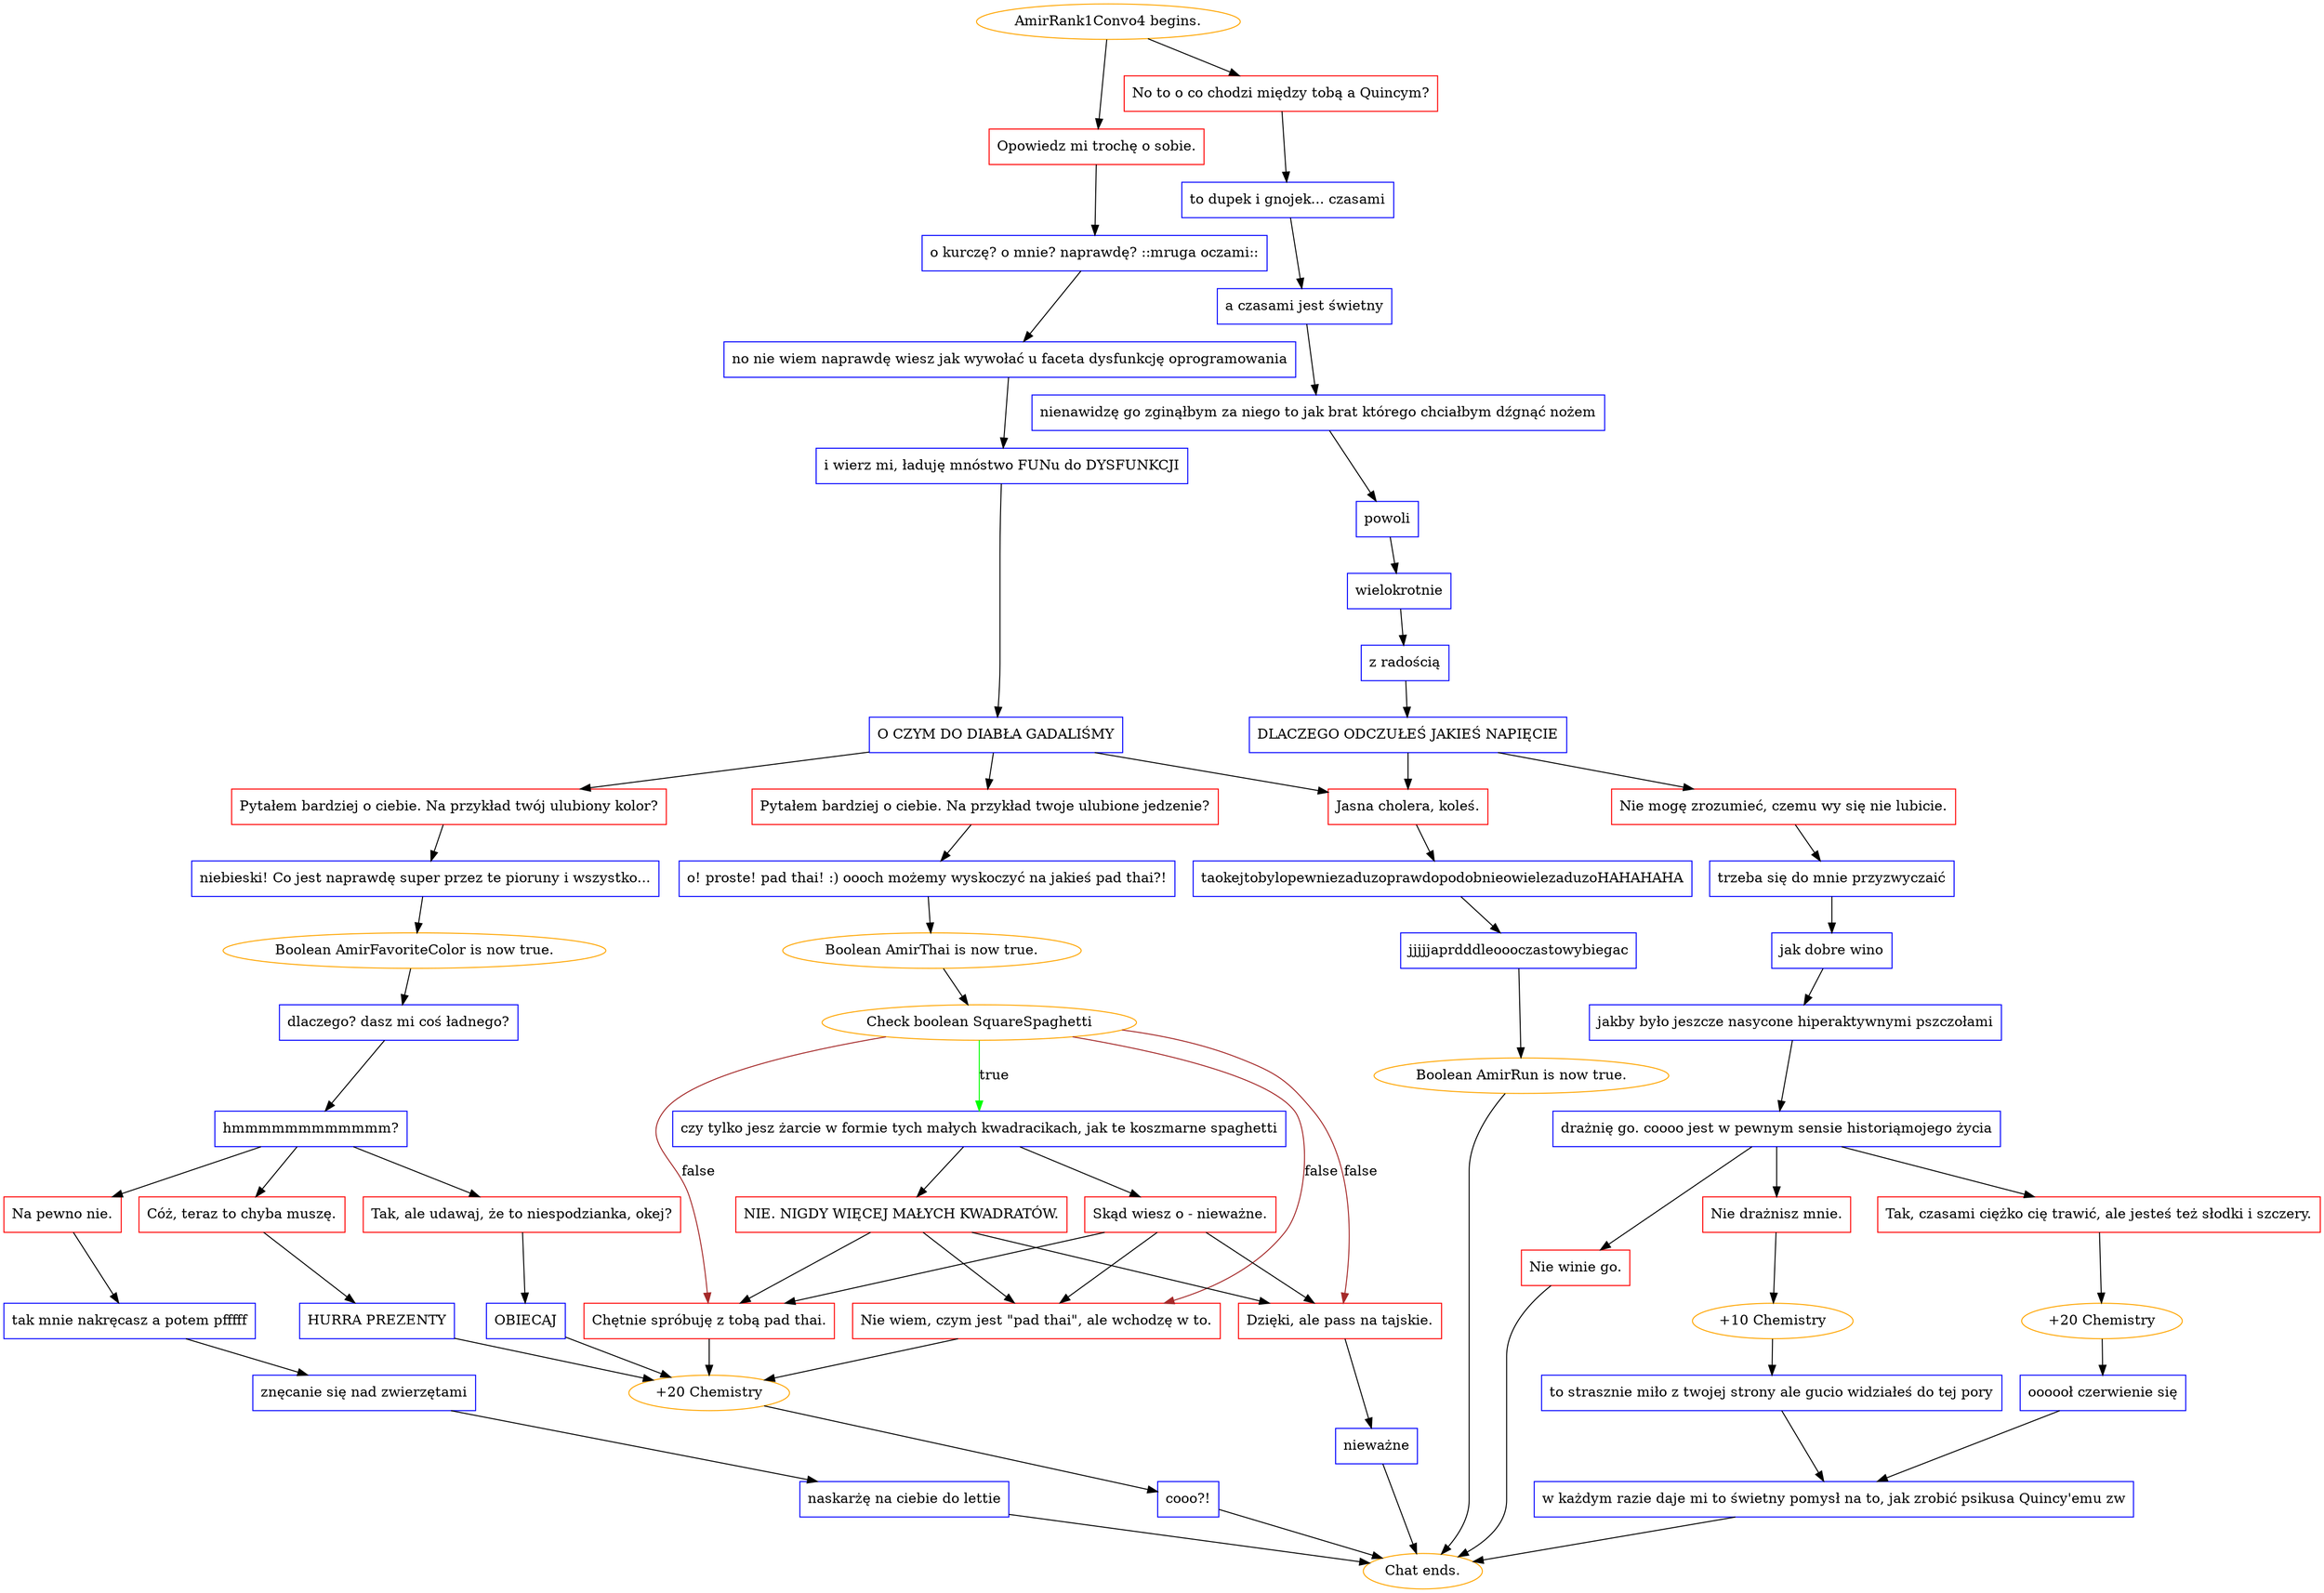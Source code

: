 digraph {
	"AmirRank1Convo4 begins." [color=orange];
		"AmirRank1Convo4 begins." -> j2607941059;
		"AmirRank1Convo4 begins." -> j3196194827;
	j2607941059 [label="No to o co chodzi między tobą a Quincym?",shape=box,color=red];
		j2607941059 -> j4139937108;
	j3196194827 [label="Opowiedz mi trochę o sobie.",shape=box,color=red];
		j3196194827 -> j771938115;
	j4139937108 [label="to dupek i gnojek... czasami",shape=box,color=blue];
		j4139937108 -> j3380803003;
	j771938115 [label="o kurczę? o mnie? naprawdę? ::mruga oczami::",shape=box,color=blue];
		j771938115 -> j2500972330;
	j3380803003 [label="a czasami jest świetny",shape=box,color=blue];
		j3380803003 -> j2013231322;
	j2500972330 [label="no nie wiem naprawdę wiesz jak wywołać u faceta dysfunkcję oprogramowania",shape=box,color=blue];
		j2500972330 -> j2445206943;
	j2013231322 [label="nienawidzę go zginąłbym za niego to jak brat którego chciałbym dźgnąć nożem",shape=box,color=blue];
		j2013231322 -> j4131991944;
	j2445206943 [label="i wierz mi, ładuję mnóstwo FUNu do DYSFUNKCJI",shape=box,color=blue];
		j2445206943 -> j2146212773;
	j4131991944 [label="powoli",shape=box,color=blue];
		j4131991944 -> j4008701419;
	j2146212773 [label="O CZYM DO DIABŁA GADALIŚMY",shape=box,color=blue];
		j2146212773 -> j1974454361;
		j2146212773 -> j3809952987;
		j2146212773 -> j3652743351;
	j4008701419 [label="wielokrotnie",shape=box,color=blue];
		j4008701419 -> j2165882389;
	j1974454361 [label="Jasna cholera, koleś.",shape=box,color=red];
		j1974454361 -> j2401962177;
	j3809952987 [label="Pytałem bardziej o ciebie. Na przykład twoje ulubione jedzenie?",shape=box,color=red];
		j3809952987 -> j117131444;
	j3652743351 [label="Pytałem bardziej o ciebie. Na przykład twój ulubiony kolor?",shape=box,color=red];
		j3652743351 -> j2381143550;
	j2165882389 [label="z radością",shape=box,color=blue];
		j2165882389 -> j3726904941;
	j2401962177 [label="taokejtobylopewniezaduzoprawdopodobnieowielezaduzoHAHAHAHA",shape=box,color=blue];
		j2401962177 -> j322627271;
	j117131444 [label="o! proste! pad thai! :) oooch możemy wyskoczyć na jakieś pad thai?!",shape=box,color=blue];
		j117131444 -> j1051665310;
	j2381143550 [label="niebieski! Co jest naprawdę super przez te pioruny i wszystko...",shape=box,color=blue];
		j2381143550 -> j3055563722;
	j3726904941 [label="DLACZEGO ODCZUŁEŚ JAKIEŚ NAPIĘCIE",shape=box,color=blue];
		j3726904941 -> j1023111605;
		j3726904941 -> j1974454361;
	j322627271 [label="jjjjjaprdddleoooczastowybiegac",shape=box,color=blue];
		j322627271 -> j1426220801;
	j1051665310 [label="Boolean AmirThai is now true.",color=orange];
		j1051665310 -> j1549996540;
	j3055563722 [label="Boolean AmirFavoriteColor is now true.",color=orange];
		j3055563722 -> j1811811579;
	j1023111605 [label="Nie mogę zrozumieć, czemu wy się nie lubicie.",shape=box,color=red];
		j1023111605 -> j3857136410;
	j1426220801 [label="Boolean AmirRun is now true.",color=orange];
		j1426220801 -> "Chat ends.";
	j1549996540 [label="Check boolean SquareSpaghetti",color=orange];
		j1549996540 -> j1121456084 [label=true,color=green];
		j1549996540 -> j3283053843 [label=false,color=brown];
		j1549996540 -> j2981234045 [label=false,color=brown];
		j1549996540 -> j2255233987 [label=false,color=brown];
	j1811811579 [label="dlaczego? dasz mi coś ładnego?",shape=box,color=blue];
		j1811811579 -> j3316424131;
	j3857136410 [label="trzeba się do mnie przyzwyczaić",shape=box,color=blue];
		j3857136410 -> j301168143;
	"Chat ends." [color=orange];
	j1121456084 [label="czy tylko jesz żarcie w formie tych małych kwadracikach, jak te koszmarne spaghetti",shape=box,color=blue];
		j1121456084 -> j2212220374;
		j1121456084 -> j116978185;
	j3283053843 [label="Dzięki, ale pass na tajskie.",shape=box,color=red];
		j3283053843 -> j3755446286;
	j2981234045 [label="Nie wiem, czym jest \"pad thai\", ale wchodzę w to.",shape=box,color=red];
		j2981234045 -> j2990328919;
	j2255233987 [label="Chętnie spróbuję z tobą pad thai.",shape=box,color=red];
		j2255233987 -> j2990328919;
	j3316424131 [label="hmmmmmmmmmmmm?",shape=box,color=blue];
		j3316424131 -> j1256960098;
		j3316424131 -> j265944879;
		j3316424131 -> j1616134274;
	j301168143 [label="jak dobre wino",shape=box,color=blue];
		j301168143 -> j4105604070;
	j2212220374 [label="NIE. NIGDY WIĘCEJ MAŁYCH KWADRATÓW.",shape=box,color=red];
		j2212220374 -> j3283053843;
		j2212220374 -> j2981234045;
		j2212220374 -> j2255233987;
	j116978185 [label="Skąd wiesz o - nieważne.",shape=box,color=red];
		j116978185 -> j3283053843;
		j116978185 -> j2981234045;
		j116978185 -> j2255233987;
	j3755446286 [label="nieważne",shape=box,color=blue];
		j3755446286 -> "Chat ends.";
	j2990328919 [label="+20 Chemistry",color=orange];
		j2990328919 -> j511744271;
	j1256960098 [label="Cóż, teraz to chyba muszę.",shape=box,color=red];
		j1256960098 -> j3238527932;
	j265944879 [label="Tak, ale udawaj, że to niespodzianka, okej?",shape=box,color=red];
		j265944879 -> j2777152383;
	j1616134274 [label="Na pewno nie.",shape=box,color=red];
		j1616134274 -> j1259891900;
	j4105604070 [label="jakby było jeszcze nasycone hiperaktywnymi pszczołami",shape=box,color=blue];
		j4105604070 -> j627510697;
	j511744271 [label="cooo?!",shape=box,color=blue];
		j511744271 -> "Chat ends.";
	j3238527932 [label="HURRA PREZENTY",shape=box,color=blue];
		j3238527932 -> j2990328919;
	j2777152383 [label="OBIECAJ",shape=box,color=blue];
		j2777152383 -> j2990328919;
	j1259891900 [label="tak mnie nakręcasz a potem pfffff",shape=box,color=blue];
		j1259891900 -> j984132864;
	j627510697 [label="drażnię go. coooo jest w pewnym sensie historiąmojego życia",shape=box,color=blue];
		j627510697 -> j455252830;
		j627510697 -> j784241711;
		j627510697 -> j1490210970;
	j984132864 [label="znęcanie się nad zwierzętami",shape=box,color=blue];
		j984132864 -> j1979478534;
	j455252830 [label="Tak, czasami ciężko cię trawić, ale jesteś też słodki i szczery.",shape=box,color=red];
		j455252830 -> j100419786;
	j784241711 [label="Nie drażnisz mnie.",shape=box,color=red];
		j784241711 -> j1875831633;
	j1490210970 [label="Nie winie go.",shape=box,color=red];
		j1490210970 -> "Chat ends.";
	j1979478534 [label="naskarżę na ciebie do lettie",shape=box,color=blue];
		j1979478534 -> "Chat ends.";
	j100419786 [label="+20 Chemistry",color=orange];
		j100419786 -> j1132696597;
	j1875831633 [label="+10 Chemistry",color=orange];
		j1875831633 -> j455340057;
	j1132696597 [label="oooooł czerwienie się",shape=box,color=blue];
		j1132696597 -> j231250862;
	j455340057 [label="to strasznie miło z twojej strony ale gucio widziałeś do tej pory",shape=box,color=blue];
		j455340057 -> j231250862;
	j231250862 [label="w każdym razie daje mi to świetny pomysł na to, jak zrobić psikusa Quincy'emu zw",shape=box,color=blue];
		j231250862 -> "Chat ends.";
}